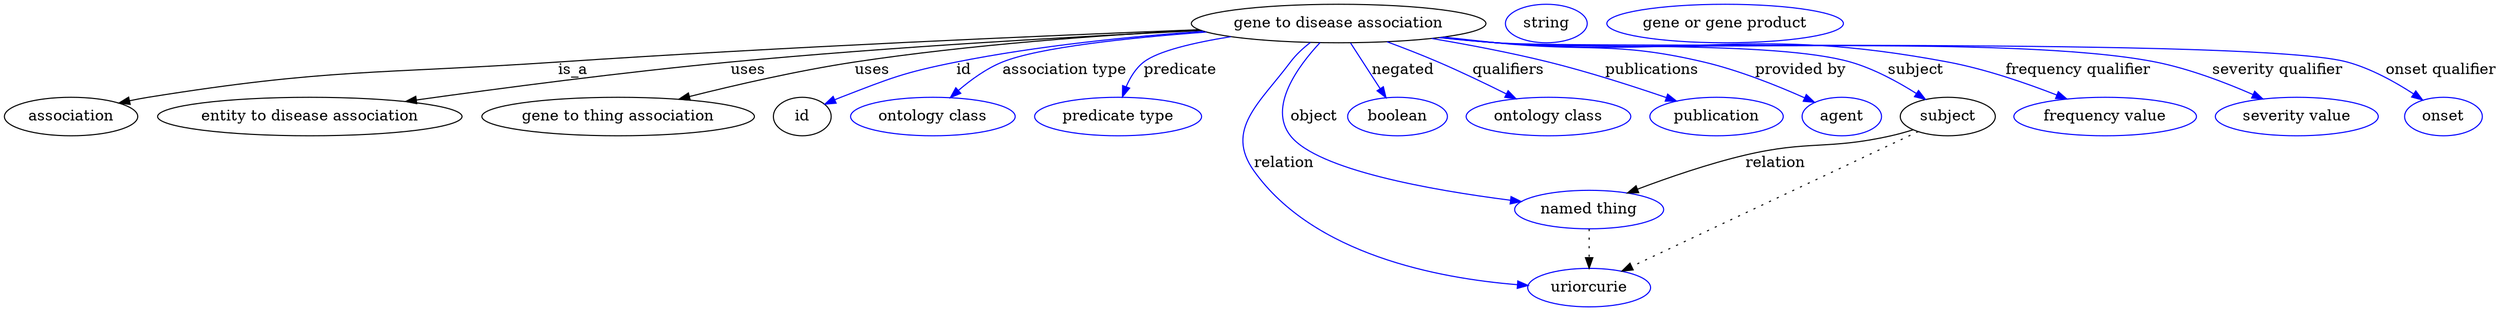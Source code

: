 digraph {
	graph [bb="0,0,1904.3,283"];
	node [label="\N"];
	"gene to disease association"	 [height=0.5,
		label="gene to disease association",
		pos="1023,265",
		width=2.9428];
	association	 [height=0.5,
		pos="50.046,178",
		width=1.3902];
	"gene to disease association" -> association	 [label=is_a,
		lp="433.05,221.5",
		pos="e,86.59,190.33 920.59,260.28 800.89,254.43 596.92,243.45 422.05,229 282.64,217.48 246.12,223.87 109.05,196 104.91,195.16 100.66,\
194.15 96.411,193.05"];
	"entity to disease association"	 [height=0.5,
		pos="227.05,178",
		width=3.0331];
	"gene to disease association" -> "entity to disease association"	 [label=uses,
		lp="569.05,221.5",
		pos="e,301.53,191.17 921.93,259.42 827.39,253.67 682.39,243.51 557.05,229 473.24,219.3 378.07,204.15 311.54,192.88"];
	"gene to thing association"	 [height=0.5,
		pos="453.05,178",
		width=2.7442];
	"gene to disease association" -> "gene to thing association"	 [label=uses,
		lp="662.05,221.5",
		pos="e,503.99,193.54 921.94,259.55 846.57,254.45 741.34,245.12 650.05,229 603.9,220.85 552.68,207.45 514.04,196.44"];
	id	 [height=0.5,
		pos="597.05,178",
		width=0.75];
	"gene to disease association" -> id	 [color=blue,
		label=id,
		lp="731.55,221.5",
		pos="e,618.55,189.29 924.1,258.5 865.89,253.31 791.14,244.3 726.05,229 683.35,218.97 673.4,213.17 633.05,196 631.26,195.24 629.44,194.43 \
627.61,193.6",
		style=solid];
	"association type"	 [color=blue,
		height=0.5,
		label="ontology class",
		pos="704.05,178",
		width=1.7151];
	"gene to disease association" -> "association type"	 [color=blue,
		label="association type",
		lp="809.05,221.5",
		pos="e,719.88,195.59 927.31,257.17 866.31,251.13 793.57,241.65 765.05,229 751.03,222.78 737.7,212.37 727.09,202.56",
		style=solid];
	predicate	 [color=blue,
		height=0.5,
		label="predicate type",
		pos="844.05,178",
		width=1.679];
	"gene to disease association" -> predicate	 [color=blue,
		label=predicate,
		lp="893.05,221.5",
		pos="e,848.25,196.09 943.35,253.03 911.81,246.97 880.19,238.81 868.05,229 860.63,223.01 855.39,214.2 851.73,205.58",
		style=solid];
	object	 [color=blue,
		height=0.5,
		label="named thing",
		pos="1215,91",
		width=1.5346];
	"gene to disease association" -> object	 [color=blue,
		label=object,
		lp="1004,178",
		pos="e,1165.4,98.997 1007.6,247.1 990.33,224.87 967.29,186.62 987.05,160 1007.2,132.79 1095,112.14 1155.6,100.8",
		style=solid];
	relation	 [color=blue,
		height=0.5,
		label=uriorcurie,
		pos="1215,18",
		width=1.2638];
	"gene to disease association" -> relation	 [color=blue,
		label=relation,
		lp="988.05,134.5",
		pos="e,1170.8,22.974 998.45,247.29 992.62,242.01 986.97,235.8 983.05,229 960.11,189.26 941.96,165.42 967.05,127 1009.8,61.478 1101.7,\
35.083 1160.9,24.633",
		style=solid];
	negated	 [color=blue,
		height=0.5,
		label=boolean,
		pos="1068,178",
		width=1.0652];
	"gene to disease association" -> negated	 [color=blue,
		label=negated,
		lp="1070.5,221.5",
		pos="e,1058.9,195.71 1032.4,246.97 1038.7,234.76 1047.1,218.41 1054.2,204.7",
		style=solid];
	qualifiers	 [color=blue,
		height=0.5,
		label="ontology class",
		pos="1186,178",
		width=1.7151];
	"gene to disease association" -> qualifiers	 [color=blue,
		label=qualifiers,
		lp="1150,221.5",
		pos="e,1158.3,194.27 1058.5,248.01 1070.5,242.13 1083.9,235.41 1096,229 1113.9,219.57 1133.3,208.61 1149.6,199.27",
		style=solid];
	publications	 [color=blue,
		height=0.5,
		label=publication,
		pos="1316,178",
		width=1.3902];
	"gene to disease association" -> publications	 [color=blue,
		label=publications,
		lp="1255.5,221.5",
		pos="e,1283.2,191.72 1092,251.28 1119.6,245.25 1151.5,237.58 1180,229 1212,219.4 1247.2,206.1 1273.8,195.5",
		style=solid];
	"provided by"	 [color=blue,
		height=0.5,
		label=agent,
		pos="1414,178",
		width=0.83048];
	"gene to disease association" -> "provided by"	 [color=blue,
		label="provided by",
		lp="1371,221.5",
		pos="e,1391.6,189.9 1099.3,252.51 1111.9,250.57 1124.8,248.67 1137,247 1206.2,237.56 1225.4,246.18 1293,229 1324.5,221.01 1358.4,206.13 \
1382.3,194.5",
		style=solid];
	subject	 [height=0.5,
		pos="1498,178",
		width=0.99297];
	"gene to disease association" -> subject	 [color=blue,
		label=subject,
		lp="1461.5,221.5",
		pos="e,1477.8,193.02 1097.7,252.22 1110.8,250.26 1124.3,248.43 1137,247 1257,233.57 1292.4,263.63 1408,229 1430,222.42 1452.5,209.71 \
1469.5,198.62",
		style=solid];
	"frequency qualifier"	 [color=blue,
		height=0.5,
		label="frequency value",
		pos="1619,178",
		width=1.8776];
	"gene to disease association" -> "frequency qualifier"	 [color=blue,
		label="frequency qualifier",
		lp="1587,221.5",
		pos="e,1586.3,193.76 1097.4,252.11 1110.6,250.15 1124.2,248.34 1137,247 1291.1,230.9 1333.5,260.93 1485,229 1516.9,222.28 1551.3,209.1 \
1577.2,197.81",
		style=solid];
	"severity qualifier"	 [color=blue,
		height=0.5,
		label="severity value",
		pos="1764,178",
		width=1.661];
	"gene to disease association" -> "severity qualifier"	 [color=blue,
		label="severity qualifier",
		lp="1734.5,221.5",
		pos="e,1734.7,193.94 1096.8,252.02 1110.1,250.05 1124,248.26 1137,247 1249,236.21 1533.2,253.25 1643,229 1671.8,222.65 1702.4,209.72 \
1725.6,198.47",
		style=solid];
	"onset qualifier"	 [color=blue,
		height=0.5,
		label=onset,
		pos="1875,178",
		width=0.81243];
	"gene to disease association" -> "onset qualifier"	 [color=blue,
		label="onset qualifier",
		lp="1858.5,221.5",
		pos="e,1856.6,192.06 1096.5,251.98 1109.9,250 1123.9,248.22 1137,247 1208.8,240.37 1715.7,248.33 1785,229 1807.9,222.64 1831.1,209.28 \
1848.2,197.83",
		style=solid];
	association_id	 [color=blue,
		height=0.5,
		label=string,
		pos="1177,265",
		width=0.84854];
	object -> relation	 [pos="e,1215,36.09 1215,72.955 1215,64.883 1215,55.176 1215,46.182",
		style=dotted];
	subject -> object	 [label=relation,
		lp="1363,134.5",
		pos="e,1246.5,105.89 1470.8,165.98 1465,163.75 1458.9,161.62 1453,160 1404.9,146.64 1390.2,155.39 1342,142 1312.4,133.76 1280.3,120.83 \
1255.8,110.05"];
	subject -> relation	 [pos="e,1241.2,32.759 1473.9,164.36 1423.8,136.02 1308.3,70.7 1250,37.757",
		style=dotted];
	"gene to disease association_subject"	 [color=blue,
		height=0.5,
		label="gene or gene product",
		pos="1311,265",
		width=2.3651];
}

